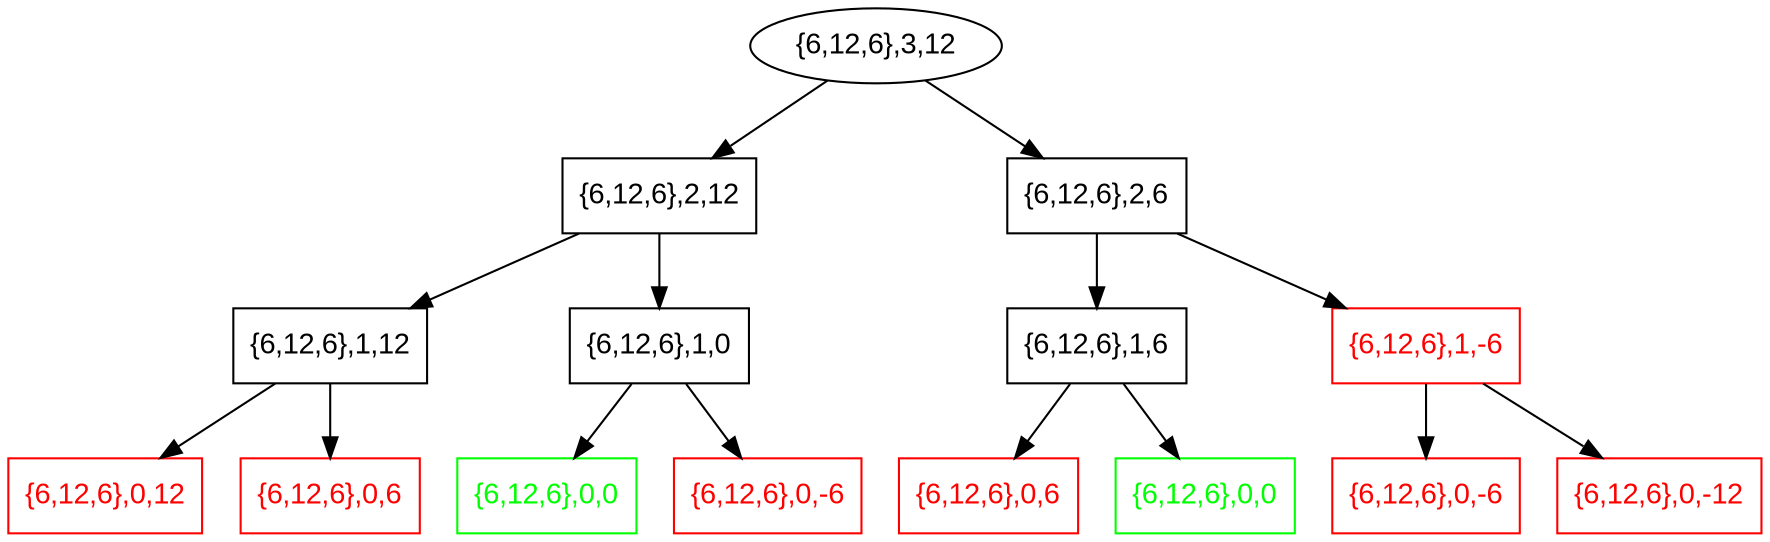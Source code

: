  digraph ej01bt {
    node [shape=box, fontname="Arial"];
    edge [fontname="Arial"];

    root [label="{6,12,6},3,12", shape=ellipse];
    p0 [label="{6,12,6},2,12"];
    p1 [label="{6,12,6},2,6"];
    p00 [label="{6,12,6},1,12"];
    p01 [label="{6,12,6},1,0"];
    p10 [label="{6,12,6},1,6"];
    p11 [label="{6,12,6},1,-6",color="red", fontcolor="red"];
    p000 [label="{6,12,6},0,12",color="red", fontcolor="red"];
    p001 [label="{6,12,6},0,6",color="red", fontcolor="red"];
    p010 [label="{6,12,6},0,0",color="green", fontcolor="green"];
    p011 [label="{6,12,6},0,-6",color="red", fontcolor="red"];
    p100 [label="{6,12,6},0,6",color="red", fontcolor="red"];
    p101 [label="{6,12,6},0,0",color="green", fontcolor="green"];
    p110 [label="{6,12,6},0,-6",color="red", fontcolor="red"];
    p111 [label="{6,12,6},0,-12",color="red", fontcolor="red"];

    root -> p0;
    root -> p1;
    p0 -> p00;
    p0 -> p01;
    p1 -> p10;
    p1 -> p11;
    p00 -> p000;
    p00 -> p001;
    p01 -> p010;
    p01 -> p011;
    p10 -> p100;
    p10 -> p101;
    p11 -> p110;
    p11 -> p111;
}